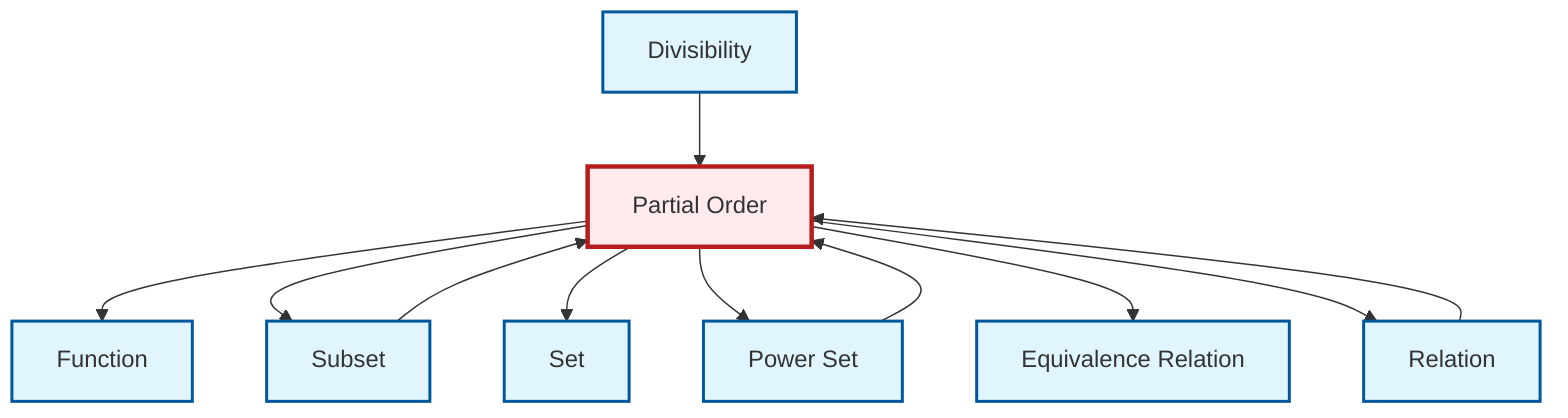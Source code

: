 graph TD
    classDef definition fill:#e1f5fe,stroke:#01579b,stroke-width:2px
    classDef theorem fill:#f3e5f5,stroke:#4a148c,stroke-width:2px
    classDef axiom fill:#fff3e0,stroke:#e65100,stroke-width:2px
    classDef example fill:#e8f5e9,stroke:#1b5e20,stroke-width:2px
    classDef current fill:#ffebee,stroke:#b71c1c,stroke-width:3px
    def-partial-order["Partial Order"]:::definition
    def-subset["Subset"]:::definition
    def-function["Function"]:::definition
    def-equivalence-relation["Equivalence Relation"]:::definition
    def-power-set["Power Set"]:::definition
    def-set["Set"]:::definition
    def-divisibility["Divisibility"]:::definition
    def-relation["Relation"]:::definition
    def-partial-order --> def-function
    def-power-set --> def-partial-order
    def-relation --> def-partial-order
    def-subset --> def-partial-order
    def-partial-order --> def-subset
    def-partial-order --> def-set
    def-partial-order --> def-power-set
    def-partial-order --> def-equivalence-relation
    def-partial-order --> def-relation
    def-divisibility --> def-partial-order
    class def-partial-order current